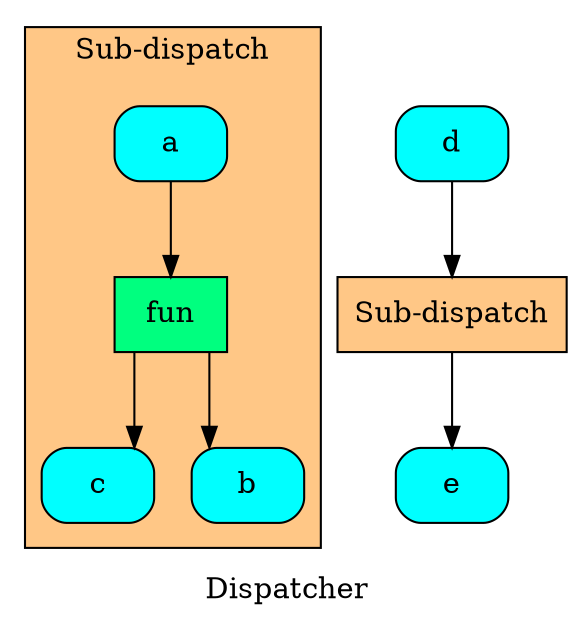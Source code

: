 digraph Dispatcher {
	graph [ratio=1]
	node [style=filled]
	splines = ortho
	label = "Dispatcher"
		subgraph cluster_Dispatcher_5668236706988616843 {
		style=filled
		fillcolor="#FF8F0F80"
		label="Sub-dispatch"
		comment="Sub-dispatch"
			"cluster_Dispatcher_5668236706988616843_-8069443800989944208" [label="{ c  }" fillcolor=cyan shape=Mrecord]
			"cluster_Dispatcher_5668236706988616843_-4868960230063457645" [label="{ b  }" fillcolor=cyan shape=Mrecord]
			"cluster_Dispatcher_5668236706988616843_-6154672520566587020" [label="{ a  }" fillcolor=cyan shape=Mrecord]
			cluster_Dispatcher_5668236706988616843_5723371101454013599 [label="{ fun  }" fillcolor=springgreen shape=record]
				"cluster_Dispatcher_5668236706988616843_-6154672520566587020" -> cluster_Dispatcher_5668236706988616843_5723371101454013599
				cluster_Dispatcher_5668236706988616843_5723371101454013599 -> "cluster_Dispatcher_5668236706988616843_-8069443800989944208"
				cluster_Dispatcher_5668236706988616843_5723371101454013599 -> "cluster_Dispatcher_5668236706988616843_-4868960230063457645"
		}
		Dispatcher_5668236706988616843 [label="{ Sub-dispatch  }" fillcolor="#FF8F0F80" shape=record]
		Dispatcher_8292886482098159717 [label="{ d  }" fillcolor=cyan shape=Mrecord]
		Dispatcher_8757498191479327245 [label="{ e  }" fillcolor=cyan shape=Mrecord]
			Dispatcher_5668236706988616843 -> Dispatcher_8757498191479327245
			Dispatcher_8292886482098159717 -> Dispatcher_5668236706988616843
}